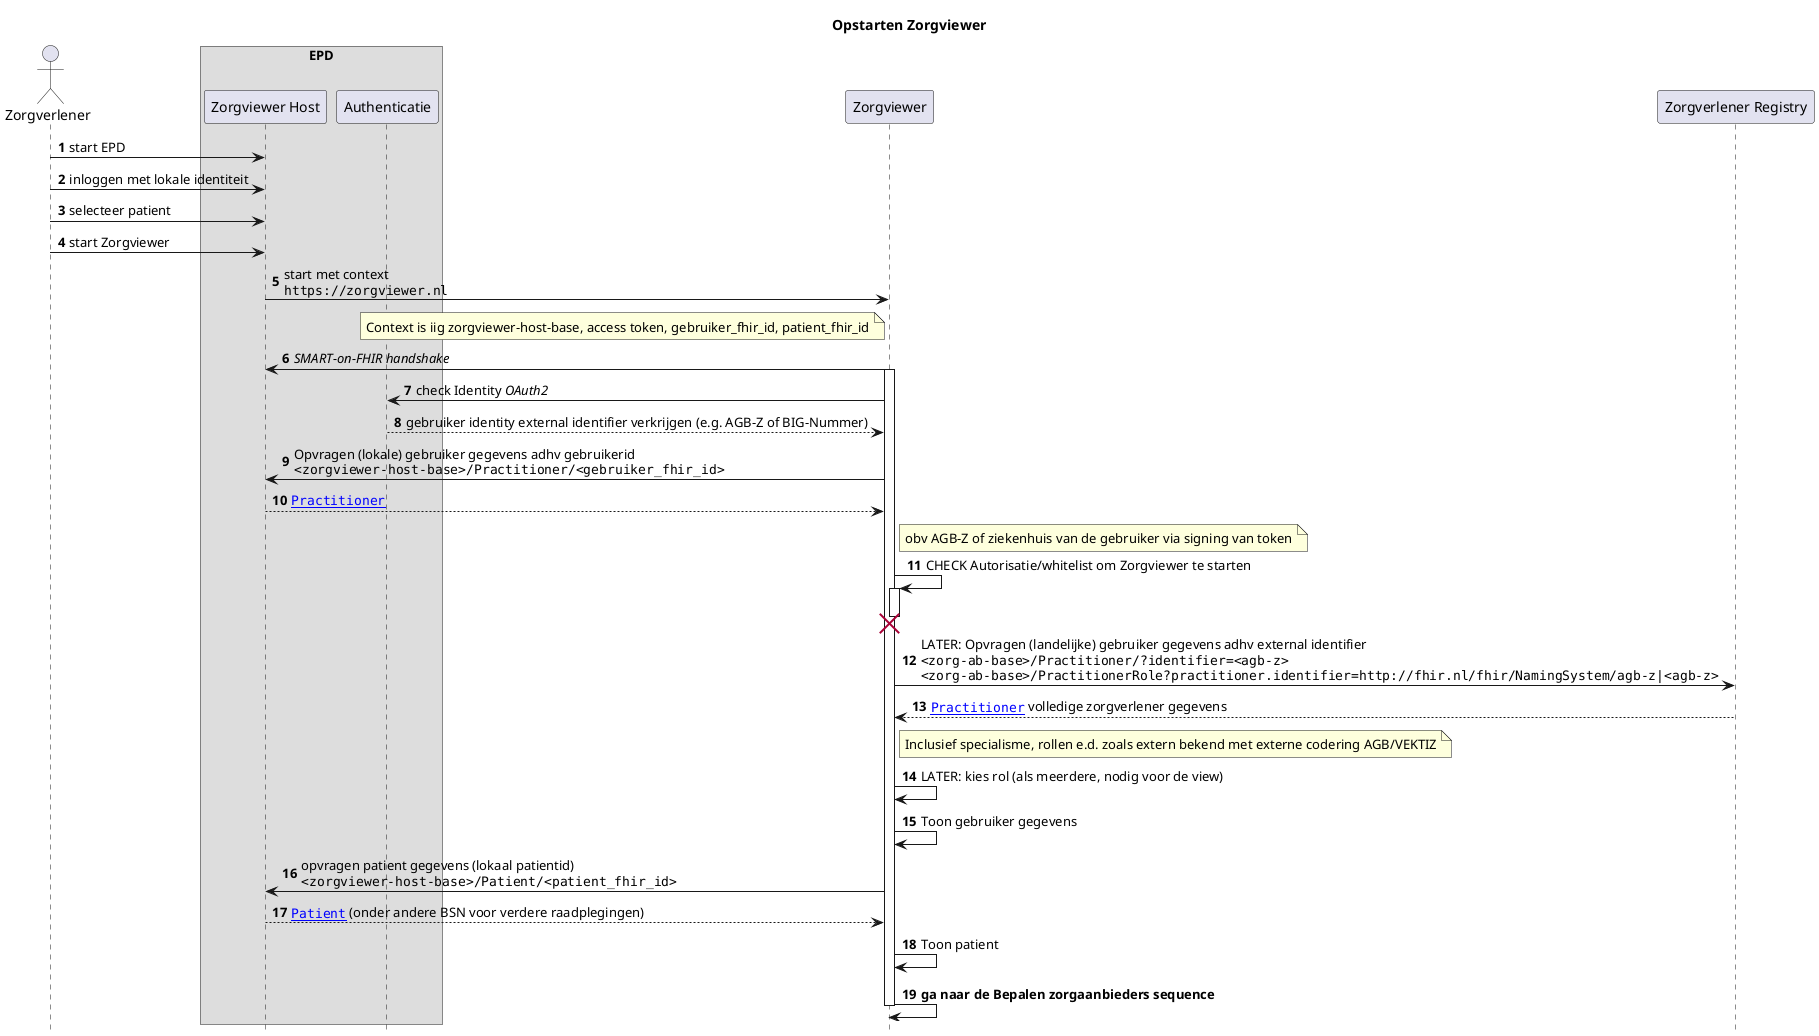 @startuml
hide footbox
autonumber

title Opstarten Zorgviewer

actor Zorgverlener
box "EPD"
participant "Zorgviewer Host" as Host
participant Authenticatie
end box
participant Zorgviewer
participant "Zorgverlener Registry" as ZorgverlenerRegistry

Zorgverlener->Host: start EPD
Zorgverlener->Host: inloggen met lokale identiteit
Zorgverlener->Host: selecteer patient
Zorgverlener->Host: start Zorgviewer
Host->Zorgviewer: start met context\n""https://zorgviewer.nl""
note left Zorgviewer
 Context is iig zorgviewer-host-base, access token, gebruiker_fhir_id, patient_fhir_id
end note
Zorgviewer->Host: //SMART-on-FHIR handshake//

activate Zorgviewer
Zorgviewer->Authenticatie: check Identity //OAuth2//
Authenticatie-->Zorgviewer: gebruiker identity external identifier verkrijgen (e.g. AGB-Z of BIG-Nummer)
Zorgviewer->Host: Opvragen (lokale) gebruiker gegevens adhv gebruikerid\n""<zorgviewer-host-base>/Practitioner/<gebruiker_fhir_id>""
Host-->Zorgviewer: ""[[StructureDefinition-Practitioner.html Practitioner]]""
note right Zorgviewer
    obv AGB-Z of ziekenhuis van de gebruiker via signing van token
end note
Zorgviewer->Zorgviewer++: CHECK Autorisatie/whitelist om Zorgviewer te starten
destroy Zorgviewer

' ZORB-AB Implementatiehandleiding 2.8 paragraaf 4.7
Zorgviewer->ZorgverlenerRegistry: LATER: Opvragen (landelijke) gebruiker gegevens adhv external identifier\n""<zorg-ab-base>/Practitioner/?identifier=<agb-z>""\n""<zorg-ab-base>/PractitionerRole?practitioner.identifier=http://fhir.nl/fhir/NamingSystem/agb-z|<agb-z>""
ZorgverlenerRegistry-->Zorgviewer: ""[[StructureDefinition-Practitioner.html Practitioner]]"" volledige zorgverlener gegevens
note right Zorgviewer
  Inclusief specialisme, rollen e.d. zoals extern bekend met externe codering AGB/VEKTIZ
end note

Zorgviewer->Zorgviewer: LATER: kies rol (als meerdere, nodig voor de view)

Zorgviewer->Zorgviewer: Toon gebruiker gegevens

Zorgviewer->Host: opvragen patient gegevens (lokaal patientid)\n""<zorgviewer-host-base>/Patient/<patient_fhir_id>""
Host-->Zorgviewer: ""[[StructureDefinition-Patient.html Patient]]"" (onder andere BSN voor verdere raadplegingen)
Zorgviewer->Zorgviewer: Toon patient

Zorgviewer->Zorgviewer: **ga naar de Bepalen zorgaanbieders sequence**

deactivate Zorgviewer

@enduml